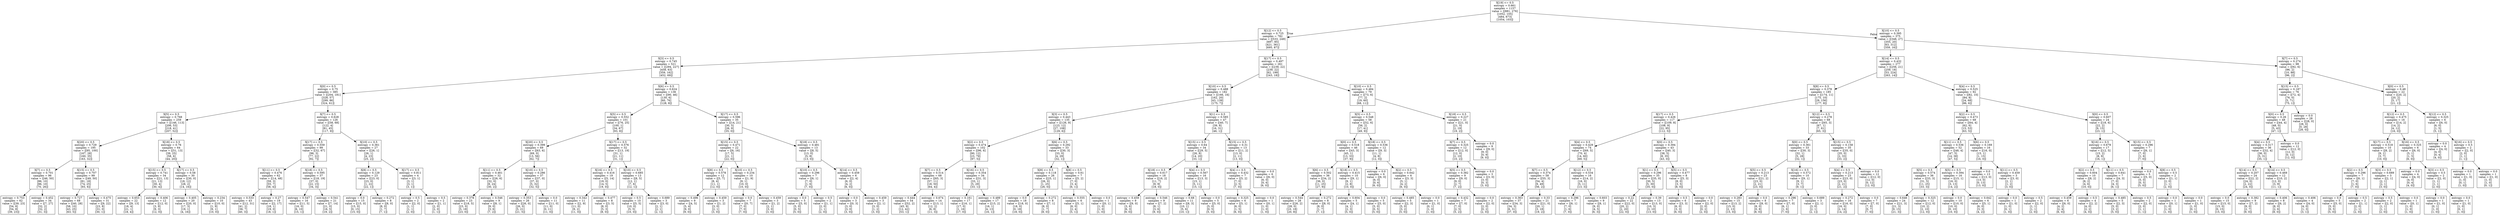 digraph Tree {
node [shape=box] ;
0 [label="X[19] <= 0.5\nentropy = 0.661\nsamples = 1157\nvalue = [[881, 276]\n[1052, 105]\n[484, 673]\n[1054, 103]]"] ;
1 [label="X[12] <= 0.5\nentropy = 0.725\nsamples = 782\nvalue = [[533, 249]\n[697, 85]\n[421, 361]\n[695, 87]]"] ;
0 -> 1 [labeldistance=2.5, labelangle=45, headlabel="True"] ;
2 [label="X[3] <= 0.5\nentropy = 0.745\nsamples = 521\nvalue = [[294, 227]\n[458, 63]\n[359, 162]\n[452, 69]]"] ;
1 -> 2 ;
3 [label="X[0] <= 0.5\nentropy = 0.75\nsamples = 385\nvalue = [[204, 181]\n[328, 57]\n[299, 86]\n[324, 61]]"] ;
2 -> 3 ;
4 [label="X[5] <= 0.5\nentropy = 0.768\nsamples = 259\nvalue = [[146, 113]\n[206, 53]\n[218, 41]\n[207, 52]]"] ;
3 -> 4 ;
5 [label="X[20] <= 0.5\nentropy = 0.729\nsamples = 195\nvalue = [[95, 100]\n[167, 28]\n[160, 35]\n[163, 32]]"] ;
4 -> 5 ;
6 [label="X[7] <= 0.5\nentropy = 0.701\nsamples = 96\nvalue = [[46, 50]\n[86, 10]\n[86, 10]\n[70, 26]]"] ;
5 -> 6 ;
7 [label="entropy = 0.753\nsamples = 62\nvalue = [[39, 23]\n[54, 8]\n[54, 8]\n[39, 23]]"] ;
6 -> 7 ;
8 [label="entropy = 0.452\nsamples = 34\nvalue = [[7, 27]\n[32, 2]\n[32, 2]\n[31, 3]]"] ;
6 -> 8 ;
9 [label="X[15] <= 0.5\nentropy = 0.707\nsamples = 99\nvalue = [[49, 50]\n[81, 18]\n[74, 25]\n[93, 6]]"] ;
5 -> 9 ;
10 [label="entropy = 0.727\nsamples = 68\nvalue = [[40, 28]\n[58, 10]\n[43, 25]\n[63, 5]]"] ;
9 -> 10 ;
11 [label="entropy = 0.475\nsamples = 31\nvalue = [[9, 22]\n[23, 8]\n[31, 0]\n[30, 1]]"] ;
9 -> 11 ;
12 [label="X[18] <= 0.5\nentropy = 0.76\nsamples = 64\nvalue = [[51, 13]\n[39, 25]\n[58, 6]\n[44, 20]]"] ;
4 -> 12 ;
13 [label="X[15] <= 0.5\nentropy = 0.741\nsamples = 34\nvalue = [[21, 13]\n[21, 13]\n[30, 4]\n[30, 4]]"] ;
12 -> 13 ;
14 [label="entropy = 0.653\nsamples = 22\nvalue = [[9, 13]\n[18, 4]\n[21, 1]\n[18, 4]]"] ;
13 -> 14 ;
15 [label="entropy = 0.406\nsamples = 12\nvalue = [[12, 0]\n[3, 9]\n[9, 3]\n[12, 0]]"] ;
13 -> 15 ;
16 [label="X[17] <= 0.5\nentropy = 0.58\nsamples = 30\nvalue = [[30, 0]\n[18, 12]\n[28, 2]\n[14, 16]]"] ;
12 -> 16 ;
17 [label="entropy = 0.405\nsamples = 20\nvalue = [[20, 0]\n[17, 3]\n[19, 1]\n[4, 16]]"] ;
16 -> 17 ;
18 [label="entropy = 0.234\nsamples = 10\nvalue = [[10, 0]\n[1, 9]\n[9, 1]\n[10, 0]]"] ;
16 -> 18 ;
19 [label="X[7] <= 0.5\nentropy = 0.628\nsamples = 126\nvalue = [[58, 68]\n[122, 4]\n[81, 45]\n[117, 9]]"] ;
3 -> 19 ;
20 [label="X[17] <= 0.5\nentropy = 0.559\nsamples = 99\nvalue = [[32, 67]\n[96, 3]\n[77, 22]\n[92, 7]]"] ;
19 -> 20 ;
21 [label="X[11] <= 0.5\nentropy = 0.476\nsamples = 62\nvalue = [[14, 48]\n[59, 3]\n[55, 7]\n[58, 4]]"] ;
20 -> 21 ;
22 [label="entropy = 0.533\nsamples = 43\nvalue = [[12, 31]\n[41, 2]\n[36, 7]\n[40, 3]]"] ;
21 -> 22 ;
23 [label="entropy = 0.27\nsamples = 19\nvalue = [[2, 17]\n[18, 1]\n[19, 0]\n[18, 1]]"] ;
21 -> 23 ;
24 [label="X[18] <= 0.5\nentropy = 0.595\nsamples = 37\nvalue = [[18, 19]\n[37, 0]\n[22, 15]\n[34, 3]]"] ;
20 -> 24 ;
25 [label="entropy = 0.547\nsamples = 16\nvalue = [[11, 5]\n[16, 0]\n[6, 10]\n[15, 1]]"] ;
24 -> 25 ;
26 [label="entropy = 0.541\nsamples = 21\nvalue = [[7, 14]\n[21, 0]\n[16, 5]\n[19, 2]]"] ;
24 -> 26 ;
27 [label="X[10] <= 0.5\nentropy = 0.361\nsamples = 27\nvalue = [[26, 1]\n[26, 1]\n[4, 23]\n[25, 2]]"] ;
19 -> 27 ;
28 [label="X[8] <= 0.5\nentropy = 0.129\nsamples = 23\nvalue = [[23, 0]\n[23, 0]\n[1, 22]\n[22, 1]]"] ;
27 -> 28 ;
29 [label="entropy = 0.0\nsamples = 15\nvalue = [[15, 0]\n[15, 0]\n[0, 15]\n[15, 0]]"] ;
28 -> 29 ;
30 [label="entropy = 0.272\nsamples = 8\nvalue = [[8, 0]\n[8, 0]\n[1, 7]\n[7, 1]]"] ;
28 -> 30 ;
31 [label="X[17] <= 0.5\nentropy = 0.811\nsamples = 4\nvalue = [[3, 1]\n[3, 1]\n[3, 1]\n[3, 1]]"] ;
27 -> 31 ;
32 [label="entropy = 0.5\nsamples = 2\nvalue = [[2, 0]\n[1, 1]\n[1, 1]\n[2, 0]]"] ;
31 -> 32 ;
33 [label="entropy = 0.5\nsamples = 2\nvalue = [[1, 1]\n[2, 0]\n[2, 0]\n[1, 1]]"] ;
31 -> 33 ;
34 [label="X[6] <= 0.5\nentropy = 0.624\nsamples = 136\nvalue = [[90, 46]\n[130, 6]\n[60, 76]\n[128, 8]]"] ;
2 -> 34 ;
35 [label="X[5] <= 0.5\nentropy = 0.552\nsamples = 101\nvalue = [[76, 25]\n[100, 1]\n[34, 67]\n[93, 8]]"] ;
34 -> 35 ;
36 [label="X[20] <= 0.5\nentropy = 0.399\nsamples = 69\nvalue = [[63, 6]\n[69, 0]\n[13, 56]\n[62, 7]]"] ;
35 -> 36 ;
37 [label="X[11] <= 0.5\nentropy = 0.461\nsamples = 32\nvalue = [[26, 6]\n[32, 0]\n[8, 24]\n[30, 2]]"] ;
36 -> 37 ;
38 [label="entropy = 0.378\nsamples = 23\nvalue = [[18, 5]\n[23, 0]\n[5, 18]\n[23, 0]]"] ;
37 -> 38 ;
39 [label="entropy = 0.546\nsamples = 9\nvalue = [[8, 1]\n[9, 0]\n[3, 6]\n[7, 2]]"] ;
37 -> 39 ;
40 [label="X[10] <= 0.5\nentropy = 0.286\nsamples = 37\nvalue = [[37, 0]\n[37, 0]\n[5, 32]\n[32, 5]]"] ;
36 -> 40 ;
41 [label="entropy = 0.353\nsamples = 26\nvalue = [[26, 0]\n[26, 0]\n[5, 21]\n[21, 5]]"] ;
40 -> 41 ;
42 [label="entropy = 0.0\nsamples = 11\nvalue = [[11, 0]\n[11, 0]\n[0, 11]\n[11, 0]]"] ;
40 -> 42 ;
43 [label="X[17] <= 0.5\nentropy = 0.576\nsamples = 32\nvalue = [[13, 19]\n[31, 1]\n[21, 11]\n[31, 1]]"] ;
35 -> 43 ;
44 [label="X[16] <= 0.5\nentropy = 0.416\nsamples = 19\nvalue = [[5, 14]\n[19, 0]\n[14, 5]\n[19, 0]]"] ;
43 -> 44 ;
45 [label="entropy = 0.342\nsamples = 11\nvalue = [[2, 9]\n[11, 0]\n[9, 2]\n[11, 0]]"] ;
44 -> 45 ;
46 [label="entropy = 0.477\nsamples = 8\nvalue = [[3, 5]\n[8, 0]\n[5, 3]\n[8, 0]]"] ;
44 -> 46 ;
47 [label="X[10] <= 0.5\nentropy = 0.685\nsamples = 13\nvalue = [[8, 5]\n[12, 1]\n[7, 6]\n[12, 1]]"] ;
43 -> 47 ;
48 [label="entropy = 0.5\nsamples = 10\nvalue = [[5, 5]\n[10, 0]\n[5, 5]\n[10, 0]]"] ;
47 -> 48 ;
49 [label="entropy = 0.689\nsamples = 3\nvalue = [[3, 0]\n[2, 1]\n[2, 1]\n[2, 1]]"] ;
47 -> 49 ;
50 [label="X[17] <= 0.5\nentropy = 0.596\nsamples = 35\nvalue = [[14, 21]\n[30, 5]\n[26, 9]\n[35, 0]]"] ;
34 -> 50 ;
51 [label="X[15] <= 0.5\nentropy = 0.471\nsamples = 22\nvalue = [[6, 16]\n[17, 5]\n[21, 1]\n[22, 0]]"] ;
50 -> 51 ;
52 [label="X[8] <= 0.5\nentropy = 0.578\nsamples = 12\nvalue = [[5, 7]\n[8, 4]\n[11, 1]\n[12, 0]]"] ;
51 -> 52 ;
53 [label="entropy = 0.496\nsamples = 9\nvalue = [[4, 5]\n[5, 4]\n[9, 0]\n[9, 0]]"] ;
52 -> 53 ;
54 [label="entropy = 0.459\nsamples = 3\nvalue = [[1, 2]\n[3, 0]\n[2, 1]\n[3, 0]]"] ;
52 -> 54 ;
55 [label="X[10] <= 0.5\nentropy = 0.234\nsamples = 10\nvalue = [[1, 9]\n[9, 1]\n[10, 0]\n[10, 0]]"] ;
51 -> 55 ;
56 [label="entropy = 0.0\nsamples = 7\nvalue = [[0, 7]\n[7, 0]\n[7, 0]\n[7, 0]]"] ;
55 -> 56 ;
57 [label="entropy = 0.459\nsamples = 3\nvalue = [[1, 2]\n[2, 1]\n[3, 0]\n[3, 0]]"] ;
55 -> 57 ;
58 [label="X[18] <= 0.5\nentropy = 0.481\nsamples = 13\nvalue = [[8, 5]\n[13, 0]\n[5, 8]\n[13, 0]]"] ;
50 -> 58 ;
59 [label="X[10] <= 0.5\nentropy = 0.296\nsamples = 7\nvalue = [[6, 1]\n[7, 0]\n[1, 6]\n[7, 0]]"] ;
58 -> 59 ;
60 [label="entropy = 0.0\nsamples = 5\nvalue = [[5, 0]\n[5, 0]\n[0, 5]\n[5, 0]]"] ;
59 -> 60 ;
61 [label="entropy = 0.5\nsamples = 2\nvalue = [[1, 1]\n[2, 0]\n[1, 1]\n[2, 0]]"] ;
59 -> 61 ;
62 [label="X[14] <= 0.5\nentropy = 0.459\nsamples = 6\nvalue = [[2, 4]\n[6, 0]\n[4, 2]\n[6, 0]]"] ;
58 -> 62 ;
63 [label="entropy = 0.0\nsamples = 3\nvalue = [[0, 3]\n[3, 0]\n[3, 0]\n[3, 0]]"] ;
62 -> 63 ;
64 [label="entropy = 0.459\nsamples = 3\nvalue = [[2, 1]\n[3, 0]\n[1, 2]\n[3, 0]]"] ;
62 -> 64 ;
65 [label="X[17] <= 0.5\nentropy = 0.497\nsamples = 261\nvalue = [[239, 22]\n[239, 22]\n[62, 199]\n[243, 18]]"] ;
1 -> 65 ;
66 [label="X[10] <= 0.5\nentropy = 0.488\nsamples = 182\nvalue = [[166, 16]\n[162, 20]\n[43, 139]\n[175, 7]]"] ;
65 -> 66 ;
67 [label="X[3] <= 0.5\nentropy = 0.443\nsamples = 135\nvalue = [[126, 9]\n[123, 12]\n[27, 108]\n[129, 6]]"] ;
66 -> 67 ;
68 [label="X[2] <= 0.5\nentropy = 0.474\nsamples = 102\nvalue = [[96, 6]\n[90, 12]\n[23, 79]\n[97, 5]]"] ;
67 -> 68 ;
69 [label="X[7] <= 0.5\nentropy = 0.514\nsamples = 68\nvalue = [[65, 3]\n[57, 11]\n[18, 50]\n[64, 4]]"] ;
68 -> 69 ;
70 [label="entropy = 0.444\nsamples = 54\nvalue = [[52, 2]\n[45, 9]\n[12, 42]\n[53, 1]]"] ;
69 -> 70 ;
71 [label="entropy = 0.674\nsamples = 14\nvalue = [[13, 1]\n[12, 2]\n[6, 8]\n[11, 3]]"] ;
69 -> 71 ;
72 [label="X[16] <= 0.5\nentropy = 0.354\nsamples = 34\nvalue = [[31, 3]\n[33, 1]\n[5, 29]\n[33, 1]]"] ;
68 -> 72 ;
73 [label="entropy = 0.161\nsamples = 17\nvalue = [[16, 1]\n[17, 0]\n[1, 16]\n[17, 0]]"] ;
72 -> 73 ;
74 [label="entropy = 0.489\nsamples = 17\nvalue = [[15, 2]\n[16, 1]\n[4, 13]\n[16, 1]]"] ;
72 -> 74 ;
75 [label="X[6] <= 0.5\nentropy = 0.292\nsamples = 33\nvalue = [[30, 3]\n[33, 0]\n[4, 29]\n[32, 1]]"] ;
67 -> 75 ;
76 [label="X[8] <= 0.5\nentropy = 0.118\nsamples = 26\nvalue = [[25, 1]\n[26, 0]\n[1, 25]\n[26, 0]]"] ;
75 -> 76 ;
77 [label="entropy = 0.0\nsamples = 18\nvalue = [[18, 0]\n[18, 0]\n[0, 18]\n[18, 0]]"] ;
76 -> 77 ;
78 [label="entropy = 0.272\nsamples = 8\nvalue = [[7, 1]\n[8, 0]\n[1, 7]\n[8, 0]]"] ;
76 -> 78 ;
79 [label="X[8] <= 0.5\nentropy = 0.61\nsamples = 7\nvalue = [[5, 2]\n[7, 0]\n[3, 4]\n[6, 1]]"] ;
75 -> 79 ;
80 [label="entropy = 0.555\nsamples = 6\nvalue = [[5, 1]\n[6, 0]\n[2, 4]\n[5, 1]]"] ;
79 -> 80 ;
81 [label="entropy = 0.0\nsamples = 1\nvalue = [[0, 1]\n[1, 0]\n[1, 0]\n[1, 0]]"] ;
79 -> 81 ;
82 [label="X[1] <= 0.5\nentropy = 0.585\nsamples = 47\nvalue = [[40, 7]\n[39, 8]\n[16, 31]\n[46, 1]]"] ;
66 -> 82 ;
83 [label="X[15] <= 0.5\nentropy = 0.64\nsamples = 34\nvalue = [[29, 5]\n[26, 8]\n[14, 20]\n[33, 1]]"] ;
82 -> 83 ;
84 [label="X[18] <= 0.5\nentropy = 0.617\nsamples = 18\nvalue = [[16, 2]\n[11, 7]\n[9, 9]\n[18, 0]]"] ;
83 -> 84 ;
85 [label="entropy = 0.459\nsamples = 9\nvalue = [[9, 0]\n[3, 6]\n[6, 3]\n[9, 0]]"] ;
84 -> 85 ;
86 [label="entropy = 0.546\nsamples = 9\nvalue = [[7, 2]\n[8, 1]\n[3, 6]\n[9, 0]]"] ;
84 -> 86 ;
87 [label="X[4] <= 0.5\nentropy = 0.567\nsamples = 16\nvalue = [[13, 3]\n[15, 1]\n[5, 11]\n[15, 1]]"] ;
83 -> 87 ;
88 [label="entropy = 0.68\nsamples = 11\nvalue = [[8, 3]\n[10, 1]\n[5, 6]\n[10, 1]]"] ;
87 -> 88 ;
89 [label="entropy = 0.0\nsamples = 5\nvalue = [[5, 0]\n[5, 0]\n[0, 5]\n[5, 0]]"] ;
87 -> 89 ;
90 [label="X[15] <= 0.5\nentropy = 0.31\nsamples = 13\nvalue = [[11, 2]\n[13, 0]\n[2, 11]\n[13, 0]]"] ;
82 -> 90 ;
91 [label="X[4] <= 0.5\nentropy = 0.432\nsamples = 7\nvalue = [[5, 2]\n[7, 0]\n[2, 5]\n[7, 0]]"] ;
90 -> 91 ;
92 [label="entropy = 0.325\nsamples = 6\nvalue = [[5, 1]\n[6, 0]\n[1, 5]\n[6, 0]]"] ;
91 -> 92 ;
93 [label="entropy = 0.0\nsamples = 1\nvalue = [[0, 1]\n[1, 0]\n[1, 0]\n[1, 0]]"] ;
91 -> 93 ;
94 [label="entropy = 0.0\nsamples = 6\nvalue = [[6, 0]\n[6, 0]\n[0, 6]\n[6, 0]]"] ;
90 -> 94 ;
95 [label="X[10] <= 0.5\nentropy = 0.484\nsamples = 79\nvalue = [[73, 6]\n[77, 2]\n[19, 60]\n[68, 11]]"] ;
65 -> 95 ;
96 [label="X[5] <= 0.5\nentropy = 0.548\nsamples = 58\nvalue = [[52, 6]\n[56, 2]\n[17, 41]\n[49, 9]]"] ;
95 -> 96 ;
97 [label="X[0] <= 0.5\nentropy = 0.518\nsamples = 46\nvalue = [[43, 3]\n[45, 1]\n[13, 33]\n[37, 9]]"] ;
96 -> 97 ;
98 [label="X[6] <= 0.5\nentropy = 0.502\nsamples = 36\nvalue = [[34, 2]\n[36, 0]\n[11, 25]\n[27, 9]]"] ;
97 -> 98 ;
99 [label="entropy = 0.544\nsamples = 28\nvalue = [[26, 2]\n[28, 0]\n[10, 18]\n[20, 8]]"] ;
98 -> 99 ;
100 [label="entropy = 0.272\nsamples = 8\nvalue = [[8, 0]\n[8, 0]\n[1, 7]\n[7, 1]]"] ;
98 -> 100 ;
101 [label="X[18] <= 0.5\nentropy = 0.415\nsamples = 10\nvalue = [[9, 1]\n[9, 1]\n[2, 8]\n[10, 0]]"] ;
97 -> 101 ;
102 [label="entropy = 0.604\nsamples = 5\nvalue = [[4, 1]\n[4, 1]\n[2, 3]\n[5, 0]]"] ;
101 -> 102 ;
103 [label="entropy = 0.0\nsamples = 5\nvalue = [[5, 0]\n[5, 0]\n[0, 5]\n[5, 0]]"] ;
101 -> 103 ;
104 [label="X[18] <= 0.5\nentropy = 0.536\nsamples = 12\nvalue = [[9, 3]\n[11, 1]\n[4, 8]\n[12, 0]]"] ;
96 -> 104 ;
105 [label="entropy = 0.0\nsamples = 6\nvalue = [[6, 0]\n[6, 0]\n[0, 6]\n[6, 0]]"] ;
104 -> 105 ;
106 [label="X[2] <= 0.5\nentropy = 0.642\nsamples = 6\nvalue = [[3, 3]\n[5, 1]\n[4, 2]\n[6, 0]]"] ;
104 -> 106 ;
107 [label="entropy = 0.485\nsamples = 5\nvalue = [[2, 3]\n[5, 0]\n[3, 2]\n[5, 0]]"] ;
106 -> 107 ;
108 [label="entropy = 0.0\nsamples = 1\nvalue = [[1, 0]\n[0, 1]\n[1, 0]\n[1, 0]]"] ;
106 -> 108 ;
109 [label="X[18] <= 0.5\nentropy = 0.227\nsamples = 21\nvalue = [[21, 0]\n[21, 0]\n[2, 19]\n[19, 2]]"] ;
95 -> 109 ;
110 [label="X[7] <= 0.5\nentropy = 0.325\nsamples = 12\nvalue = [[12, 0]\n[12, 0]\n[2, 10]\n[10, 2]]"] ;
109 -> 110 ;
111 [label="X[5] <= 0.5\nentropy = 0.382\nsamples = 9\nvalue = [[9, 0]\n[9, 0]\n[2, 7]\n[7, 2]]"] ;
110 -> 111 ;
112 [label="entropy = 0.432\nsamples = 7\nvalue = [[7, 0]\n[7, 0]\n[2, 5]\n[5, 2]]"] ;
111 -> 112 ;
113 [label="entropy = 0.0\nsamples = 2\nvalue = [[2, 0]\n[2, 0]\n[0, 2]\n[2, 0]]"] ;
111 -> 113 ;
114 [label="entropy = 0.0\nsamples = 3\nvalue = [[3, 0]\n[3, 0]\n[0, 3]\n[3, 0]]"] ;
110 -> 114 ;
115 [label="entropy = 0.0\nsamples = 9\nvalue = [[9, 0]\n[9, 0]\n[0, 9]\n[9, 0]]"] ;
109 -> 115 ;
116 [label="X[10] <= 0.5\nentropy = 0.395\nsamples = 375\nvalue = [[348, 27]\n[355, 20]\n[63, 312]\n[359, 16]]"] ;
0 -> 116 [labeldistance=2.5, labelangle=-45, headlabel="False"] ;
117 [label="X[14] <= 0.5\nentropy = 0.432\nsamples = 277\nvalue = [[256, 21]\n[259, 18]\n[53, 224]\n[263, 14]]"] ;
116 -> 117 ;
118 [label="X[8] <= 0.5\nentropy = 0.378\nsamples = 185\nvalue = [[174, 11]\n[175, 10]\n[29, 156]\n[177, 8]]"] ;
117 -> 118 ;
119 [label="X[17] <= 0.5\nentropy = 0.426\nsamples = 117\nvalue = [[109, 8]\n[108, 9]\n[22, 95]\n[112, 5]]"] ;
118 -> 119 ;
120 [label="X[4] <= 0.5\nentropy = 0.429\nsamples = 74\nvalue = [[69, 5]\n[70, 4]\n[14, 60]\n[69, 5]]"] ;
119 -> 120 ;
121 [label="X[7] <= 0.5\nentropy = 0.374\nsamples = 58\nvalue = [[55, 3]\n[54, 4]\n[9, 49]\n[56, 2]]"] ;
120 -> 121 ;
122 [label="entropy = 0.363\nsamples = 37\nvalue = [[34, 3]\n[34, 3]\n[6, 31]\n[37, 0]]"] ;
121 -> 122 ;
123 [label="entropy = 0.33\nsamples = 21\nvalue = [[21, 0]\n[20, 1]\n[3, 18]\n[19, 2]]"] ;
121 -> 123 ;
124 [label="X[12] <= 0.5\nentropy = 0.534\nsamples = 16\nvalue = [[14, 2]\n[16, 0]\n[5, 11]\n[13, 3]]"] ;
120 -> 124 ;
125 [label="entropy = 0.296\nsamples = 7\nvalue = [[6, 1]\n[7, 0]\n[1, 6]\n[7, 0]]"] ;
124 -> 125 ;
126 [label="entropy = 0.603\nsamples = 9\nvalue = [[8, 1]\n[9, 0]\n[4, 5]\n[6, 3]]"] ;
124 -> 126 ;
127 [label="X[0] <= 0.5\nentropy = 0.394\nsamples = 43\nvalue = [[40, 3]\n[38, 5]\n[8, 35]\n[43, 0]]"] ;
119 -> 127 ;
128 [label="X[1] <= 0.5\nentropy = 0.296\nsamples = 35\nvalue = [[35, 0]\n[30, 5]\n[5, 30]\n[35, 0]]"] ;
127 -> 128 ;
129 [label="entropy = 0.22\nsamples = 22\nvalue = [[22, 0]\n[20, 2]\n[2, 20]\n[22, 0]]"] ;
128 -> 129 ;
130 [label="entropy = 0.39\nsamples = 13\nvalue = [[13, 0]\n[10, 3]\n[3, 10]\n[13, 0]]"] ;
128 -> 130 ;
131 [label="X[5] <= 0.5\nentropy = 0.477\nsamples = 8\nvalue = [[5, 3]\n[8, 0]\n[3, 5]\n[8, 0]]"] ;
127 -> 131 ;
132 [label="entropy = 0.5\nsamples = 6\nvalue = [[3, 3]\n[6, 0]\n[3, 3]\n[6, 0]]"] ;
131 -> 132 ;
133 [label="entropy = 0.0\nsamples = 2\nvalue = [[2, 0]\n[2, 0]\n[0, 2]\n[2, 0]]"] ;
131 -> 133 ;
134 [label="X[12] <= 0.5\nentropy = 0.278\nsamples = 68\nvalue = [[65, 3]\n[67, 1]\n[7, 61]\n[65, 3]]"] ;
118 -> 134 ;
135 [label="X[0] <= 0.5\nentropy = 0.361\nsamples = 33\nvalue = [[30, 3]\n[32, 1]\n[5, 28]\n[32, 1]]"] ;
134 -> 135 ;
136 [label="X[5] <= 0.5\nentropy = 0.213\nsamples = 23\nvalue = [[21, 2]\n[23, 0]\n[2, 21]\n[23, 0]]"] ;
135 -> 136 ;
137 [label="entropy = 0.283\nsamples = 15\nvalue = [[13, 2]\n[15, 0]\n[2, 13]\n[15, 0]]"] ;
136 -> 137 ;
138 [label="entropy = 0.0\nsamples = 8\nvalue = [[8, 0]\n[8, 0]\n[0, 8]\n[8, 0]]"] ;
136 -> 138 ;
139 [label="X[16] <= 0.5\nentropy = 0.572\nsamples = 10\nvalue = [[9, 1]\n[9, 1]\n[3, 7]\n[9, 1]]"] ;
135 -> 139 ;
140 [label="entropy = 0.296\nsamples = 7\nvalue = [[7, 0]\n[6, 1]\n[1, 6]\n[7, 0]]"] ;
139 -> 140 ;
141 [label="entropy = 0.689\nsamples = 3\nvalue = [[2, 1]\n[3, 0]\n[2, 1]\n[2, 1]]"] ;
139 -> 141 ;
142 [label="X[15] <= 0.5\nentropy = 0.158\nsamples = 35\nvalue = [[35, 0]\n[35, 0]\n[2, 33]\n[33, 2]]"] ;
134 -> 142 ;
143 [label="X[4] <= 0.5\nentropy = 0.213\nsamples = 23\nvalue = [[23, 0]\n[23, 0]\n[2, 21]\n[21, 2]]"] ;
142 -> 143 ;
144 [label="entropy = 0.272\nsamples = 16\nvalue = [[16, 0]\n[16, 0]\n[2, 14]\n[14, 2]]"] ;
143 -> 144 ;
145 [label="entropy = 0.0\nsamples = 7\nvalue = [[7, 0]\n[7, 0]\n[0, 7]\n[7, 0]]"] ;
143 -> 145 ;
146 [label="entropy = 0.0\nsamples = 12\nvalue = [[12, 0]\n[12, 0]\n[0, 12]\n[12, 0]]"] ;
142 -> 146 ;
147 [label="X[4] <= 0.5\nentropy = 0.525\nsamples = 92\nvalue = [[82, 10]\n[84, 8]\n[24, 68]\n[86, 6]]"] ;
117 -> 147 ;
148 [label="X[2] <= 0.5\nentropy = 0.473\nsamples = 68\nvalue = [[64, 4]\n[62, 6]\n[15, 53]\n[63, 5]]"] ;
147 -> 148 ;
149 [label="X[11] <= 0.5\nentropy = 0.536\nsamples = 52\nvalue = [[48, 4]\n[47, 5]\n[14, 38]\n[47, 5]]"] ;
148 -> 149 ;
150 [label="X[5] <= 0.5\nentropy = 0.574\nsamples = 36\nvalue = [[33, 3]\n[31, 5]\n[11, 25]\n[33, 3]]"] ;
149 -> 150 ;
151 [label="entropy = 0.646\nsamples = 24\nvalue = [[21, 3]\n[21, 3]\n[9, 15]\n[21, 3]]"] ;
150 -> 151 ;
152 [label="entropy = 0.325\nsamples = 12\nvalue = [[12, 0]\n[10, 2]\n[2, 10]\n[12, 0]]"] ;
150 -> 152 ;
153 [label="X[5] <= 0.5\nentropy = 0.394\nsamples = 16\nvalue = [[15, 1]\n[16, 0]\n[3, 13]\n[14, 2]]"] ;
149 -> 153 ;
154 [label="entropy = 0.0\nsamples = 10\nvalue = [[10, 0]\n[10, 0]\n[0, 10]\n[10, 0]]"] ;
153 -> 154 ;
155 [label="entropy = 0.642\nsamples = 6\nvalue = [[5, 1]\n[6, 0]\n[3, 3]\n[4, 2]]"] ;
153 -> 155 ;
156 [label="X[6] <= 0.5\nentropy = 0.169\nsamples = 16\nvalue = [[16, 0]\n[15, 1]\n[1, 15]\n[16, 0]]"] ;
148 -> 156 ;
157 [label="entropy = 0.0\nsamples = 13\nvalue = [[13, 0]\n[13, 0]\n[0, 13]\n[13, 0]]"] ;
156 -> 157 ;
158 [label="X[11] <= 0.5\nentropy = 0.459\nsamples = 3\nvalue = [[3, 0]\n[2, 1]\n[1, 2]\n[3, 0]]"] ;
156 -> 158 ;
159 [label="entropy = 0.0\nsamples = 1\nvalue = [[1, 0]\n[1, 0]\n[0, 1]\n[1, 0]]"] ;
158 -> 159 ;
160 [label="entropy = 0.5\nsamples = 2\nvalue = [[2, 0]\n[1, 1]\n[1, 1]\n[2, 0]]"] ;
158 -> 160 ;
161 [label="X[0] <= 0.5\nentropy = 0.607\nsamples = 24\nvalue = [[18, 6]\n[22, 2]\n[9, 15]\n[23, 1]]"] ;
147 -> 161 ;
162 [label="X[16] <= 0.5\nentropy = 0.679\nsamples = 17\nvalue = [[12, 5]\n[15, 2]\n[8, 9]\n[16, 1]]"] ;
161 -> 162 ;
163 [label="X[2] <= 0.5\nentropy = 0.604\nsamples = 10\nvalue = [[8, 2]\n[8, 2]\n[4, 6]\n[10, 0]]"] ;
162 -> 163 ;
164 [label="entropy = 0.459\nsamples = 6\nvalue = [[6, 0]\n[4, 2]\n[2, 4]\n[6, 0]]"] ;
163 -> 164 ;
165 [label="entropy = 0.5\nsamples = 4\nvalue = [[2, 2]\n[4, 0]\n[2, 2]\n[4, 0]]"] ;
163 -> 165 ;
166 [label="X[11] <= 0.5\nentropy = 0.641\nsamples = 7\nvalue = [[4, 3]\n[7, 0]\n[4, 3]\n[6, 1]]"] ;
162 -> 166 ;
167 [label="entropy = 0.485\nsamples = 5\nvalue = [[2, 3]\n[5, 0]\n[3, 2]\n[5, 0]]"] ;
166 -> 167 ;
168 [label="entropy = 0.5\nsamples = 2\nvalue = [[2, 0]\n[2, 0]\n[1, 1]\n[1, 1]]"] ;
166 -> 168 ;
169 [label="X[15] <= 0.5\nentropy = 0.296\nsamples = 7\nvalue = [[6, 1]\n[7, 0]\n[1, 6]\n[7, 0]]"] ;
161 -> 169 ;
170 [label="entropy = 0.0\nsamples = 5\nvalue = [[5, 0]\n[5, 0]\n[0, 5]\n[5, 0]]"] ;
169 -> 170 ;
171 [label="X[8] <= 0.5\nentropy = 0.5\nsamples = 2\nvalue = [[1, 1]\n[2, 0]\n[1, 1]\n[2, 0]]"] ;
169 -> 171 ;
172 [label="entropy = 0.0\nsamples = 1\nvalue = [[0, 1]\n[1, 0]\n[1, 0]\n[1, 0]]"] ;
171 -> 172 ;
173 [label="entropy = 0.0\nsamples = 1\nvalue = [[1, 0]\n[1, 0]\n[0, 1]\n[1, 0]]"] ;
171 -> 173 ;
174 [label="X[7] <= 0.5\nentropy = 0.274\nsamples = 98\nvalue = [[92, 6]\n[96, 2]\n[10, 88]\n[96, 2]]"] ;
116 -> 174 ;
175 [label="X[15] <= 0.5\nentropy = 0.187\nsamples = 76\nvalue = [[72, 4]\n[76, 0]\n[5, 71]\n[75, 1]]"] ;
174 -> 175 ;
176 [label="X[0] <= 0.5\nentropy = 0.26\nsamples = 48\nvalue = [[44, 4]\n[48, 0]\n[5, 43]\n[47, 1]]"] ;
175 -> 176 ;
177 [label="X[4] <= 0.5\nentropy = 0.317\nsamples = 36\nvalue = [[32, 4]\n[36, 0]\n[5, 31]\n[35, 1]]"] ;
176 -> 177 ;
178 [label="X[14] <= 0.5\nentropy = 0.207\nsamples = 24\nvalue = [[22, 2]\n[24, 0]\n[2, 22]\n[24, 0]]"] ;
177 -> 178 ;
179 [label="entropy = 0.0\nsamples = 15\nvalue = [[15, 0]\n[15, 0]\n[0, 15]\n[15, 0]]"] ;
178 -> 179 ;
180 [label="entropy = 0.382\nsamples = 9\nvalue = [[7, 2]\n[9, 0]\n[2, 7]\n[9, 0]]"] ;
178 -> 180 ;
181 [label="X[14] <= 0.5\nentropy = 0.469\nsamples = 12\nvalue = [[10, 2]\n[12, 0]\n[3, 9]\n[11, 1]]"] ;
177 -> 181 ;
182 [label="entropy = 0.406\nsamples = 8\nvalue = [[6, 2]\n[8, 0]\n[2, 6]\n[8, 0]]"] ;
181 -> 182 ;
183 [label="entropy = 0.406\nsamples = 4\nvalue = [[4, 0]\n[4, 0]\n[1, 3]\n[3, 1]]"] ;
181 -> 183 ;
184 [label="entropy = 0.0\nsamples = 12\nvalue = [[12, 0]\n[12, 0]\n[0, 12]\n[12, 0]]"] ;
176 -> 184 ;
185 [label="entropy = 0.0\nsamples = 28\nvalue = [[28, 0]\n[28, 0]\n[0, 28]\n[28, 0]]"] ;
175 -> 185 ;
186 [label="X[0] <= 0.5\nentropy = 0.48\nsamples = 22\nvalue = [[20, 2]\n[20, 2]\n[5, 17]\n[21, 1]]"] ;
174 -> 186 ;
187 [label="X[12] <= 0.5\nentropy = 0.475\nsamples = 16\nvalue = [[14, 2]\n[14, 2]\n[4, 12]\n[16, 0]]"] ;
186 -> 187 ;
188 [label="X[17] <= 0.5\nentropy = 0.518\nsamples = 10\nvalue = [[8, 2]\n[9, 1]\n[3, 7]\n[10, 0]]"] ;
187 -> 188 ;
189 [label="X[2] <= 0.5\nentropy = 0.296\nsamples = 7\nvalue = [[6, 1]\n[7, 0]\n[1, 6]\n[7, 0]]"] ;
188 -> 189 ;
190 [label="entropy = 0.0\nsamples = 5\nvalue = [[5, 0]\n[5, 0]\n[0, 5]\n[5, 0]]"] ;
189 -> 190 ;
191 [label="entropy = 0.5\nsamples = 2\nvalue = [[1, 1]\n[2, 0]\n[1, 1]\n[2, 0]]"] ;
189 -> 191 ;
192 [label="X[3] <= 0.5\nentropy = 0.689\nsamples = 3\nvalue = [[2, 1]\n[2, 1]\n[2, 1]\n[3, 0]]"] ;
188 -> 192 ;
193 [label="entropy = 0.5\nsamples = 2\nvalue = [[2, 0]\n[1, 1]\n[1, 1]\n[2, 0]]"] ;
192 -> 193 ;
194 [label="entropy = 0.0\nsamples = 1\nvalue = [[0, 1]\n[1, 0]\n[1, 0]\n[1, 0]]"] ;
192 -> 194 ;
195 [label="X[16] <= 0.5\nentropy = 0.325\nsamples = 6\nvalue = [[6, 0]\n[5, 1]\n[1, 5]\n[6, 0]]"] ;
187 -> 195 ;
196 [label="entropy = 0.0\nsamples = 4\nvalue = [[4, 0]\n[4, 0]\n[0, 4]\n[4, 0]]"] ;
195 -> 196 ;
197 [label="X[3] <= 0.5\nentropy = 0.5\nsamples = 2\nvalue = [[2, 0]\n[1, 1]\n[1, 1]\n[2, 0]]"] ;
195 -> 197 ;
198 [label="entropy = 0.0\nsamples = 1\nvalue = [[1, 0]\n[0, 1]\n[1, 0]\n[1, 0]]"] ;
197 -> 198 ;
199 [label="entropy = 0.0\nsamples = 1\nvalue = [[1, 0]\n[1, 0]\n[0, 1]\n[1, 0]]"] ;
197 -> 199 ;
200 [label="X[12] <= 0.5\nentropy = 0.325\nsamples = 6\nvalue = [[6, 0]\n[6, 0]\n[1, 5]\n[5, 1]]"] ;
186 -> 200 ;
201 [label="entropy = 0.0\nsamples = 4\nvalue = [[4, 0]\n[4, 0]\n[0, 4]\n[4, 0]]"] ;
200 -> 201 ;
202 [label="X[16] <= 0.5\nentropy = 0.5\nsamples = 2\nvalue = [[2, 0]\n[2, 0]\n[1, 1]\n[1, 1]]"] ;
200 -> 202 ;
203 [label="entropy = 0.0\nsamples = 1\nvalue = [[1, 0]\n[1, 0]\n[0, 1]\n[1, 0]]"] ;
202 -> 203 ;
204 [label="entropy = 0.0\nsamples = 1\nvalue = [[1, 0]\n[1, 0]\n[1, 0]\n[0, 1]]"] ;
202 -> 204 ;
}
